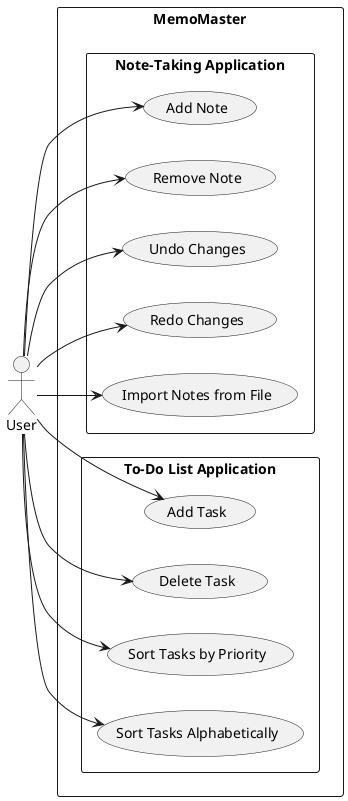 @startuml
left to right direction
skinparam packageStyle rectangle

actor User
package "MemoMaster" {
  package "Note-Taking Application" {
      usecase "Add Note" as AddNote
      usecase "Remove Note" as RemoveNote
      usecase "Undo Changes" as UndoChanges
      usecase "Redo Changes" as RedoChanges
      usecase "Import Notes from File" as ImportNotes
  }
  
  package "To-Do List Application" {
      usecase "Add Task" as AddTask
      usecase "Delete Task" as DeleteTask
      usecase "Sort Tasks by Priority" as SortByPriority
      usecase "Sort Tasks Alphabetically" as SortAlphabetically
  }
}

User --> AddNote
User --> RemoveNote
User --> UndoChanges
User --> RedoChanges
User --> ImportNotes

User --> AddTask
User --> DeleteTask
User --> SortByPriority
User --> SortAlphabetically
@enduml